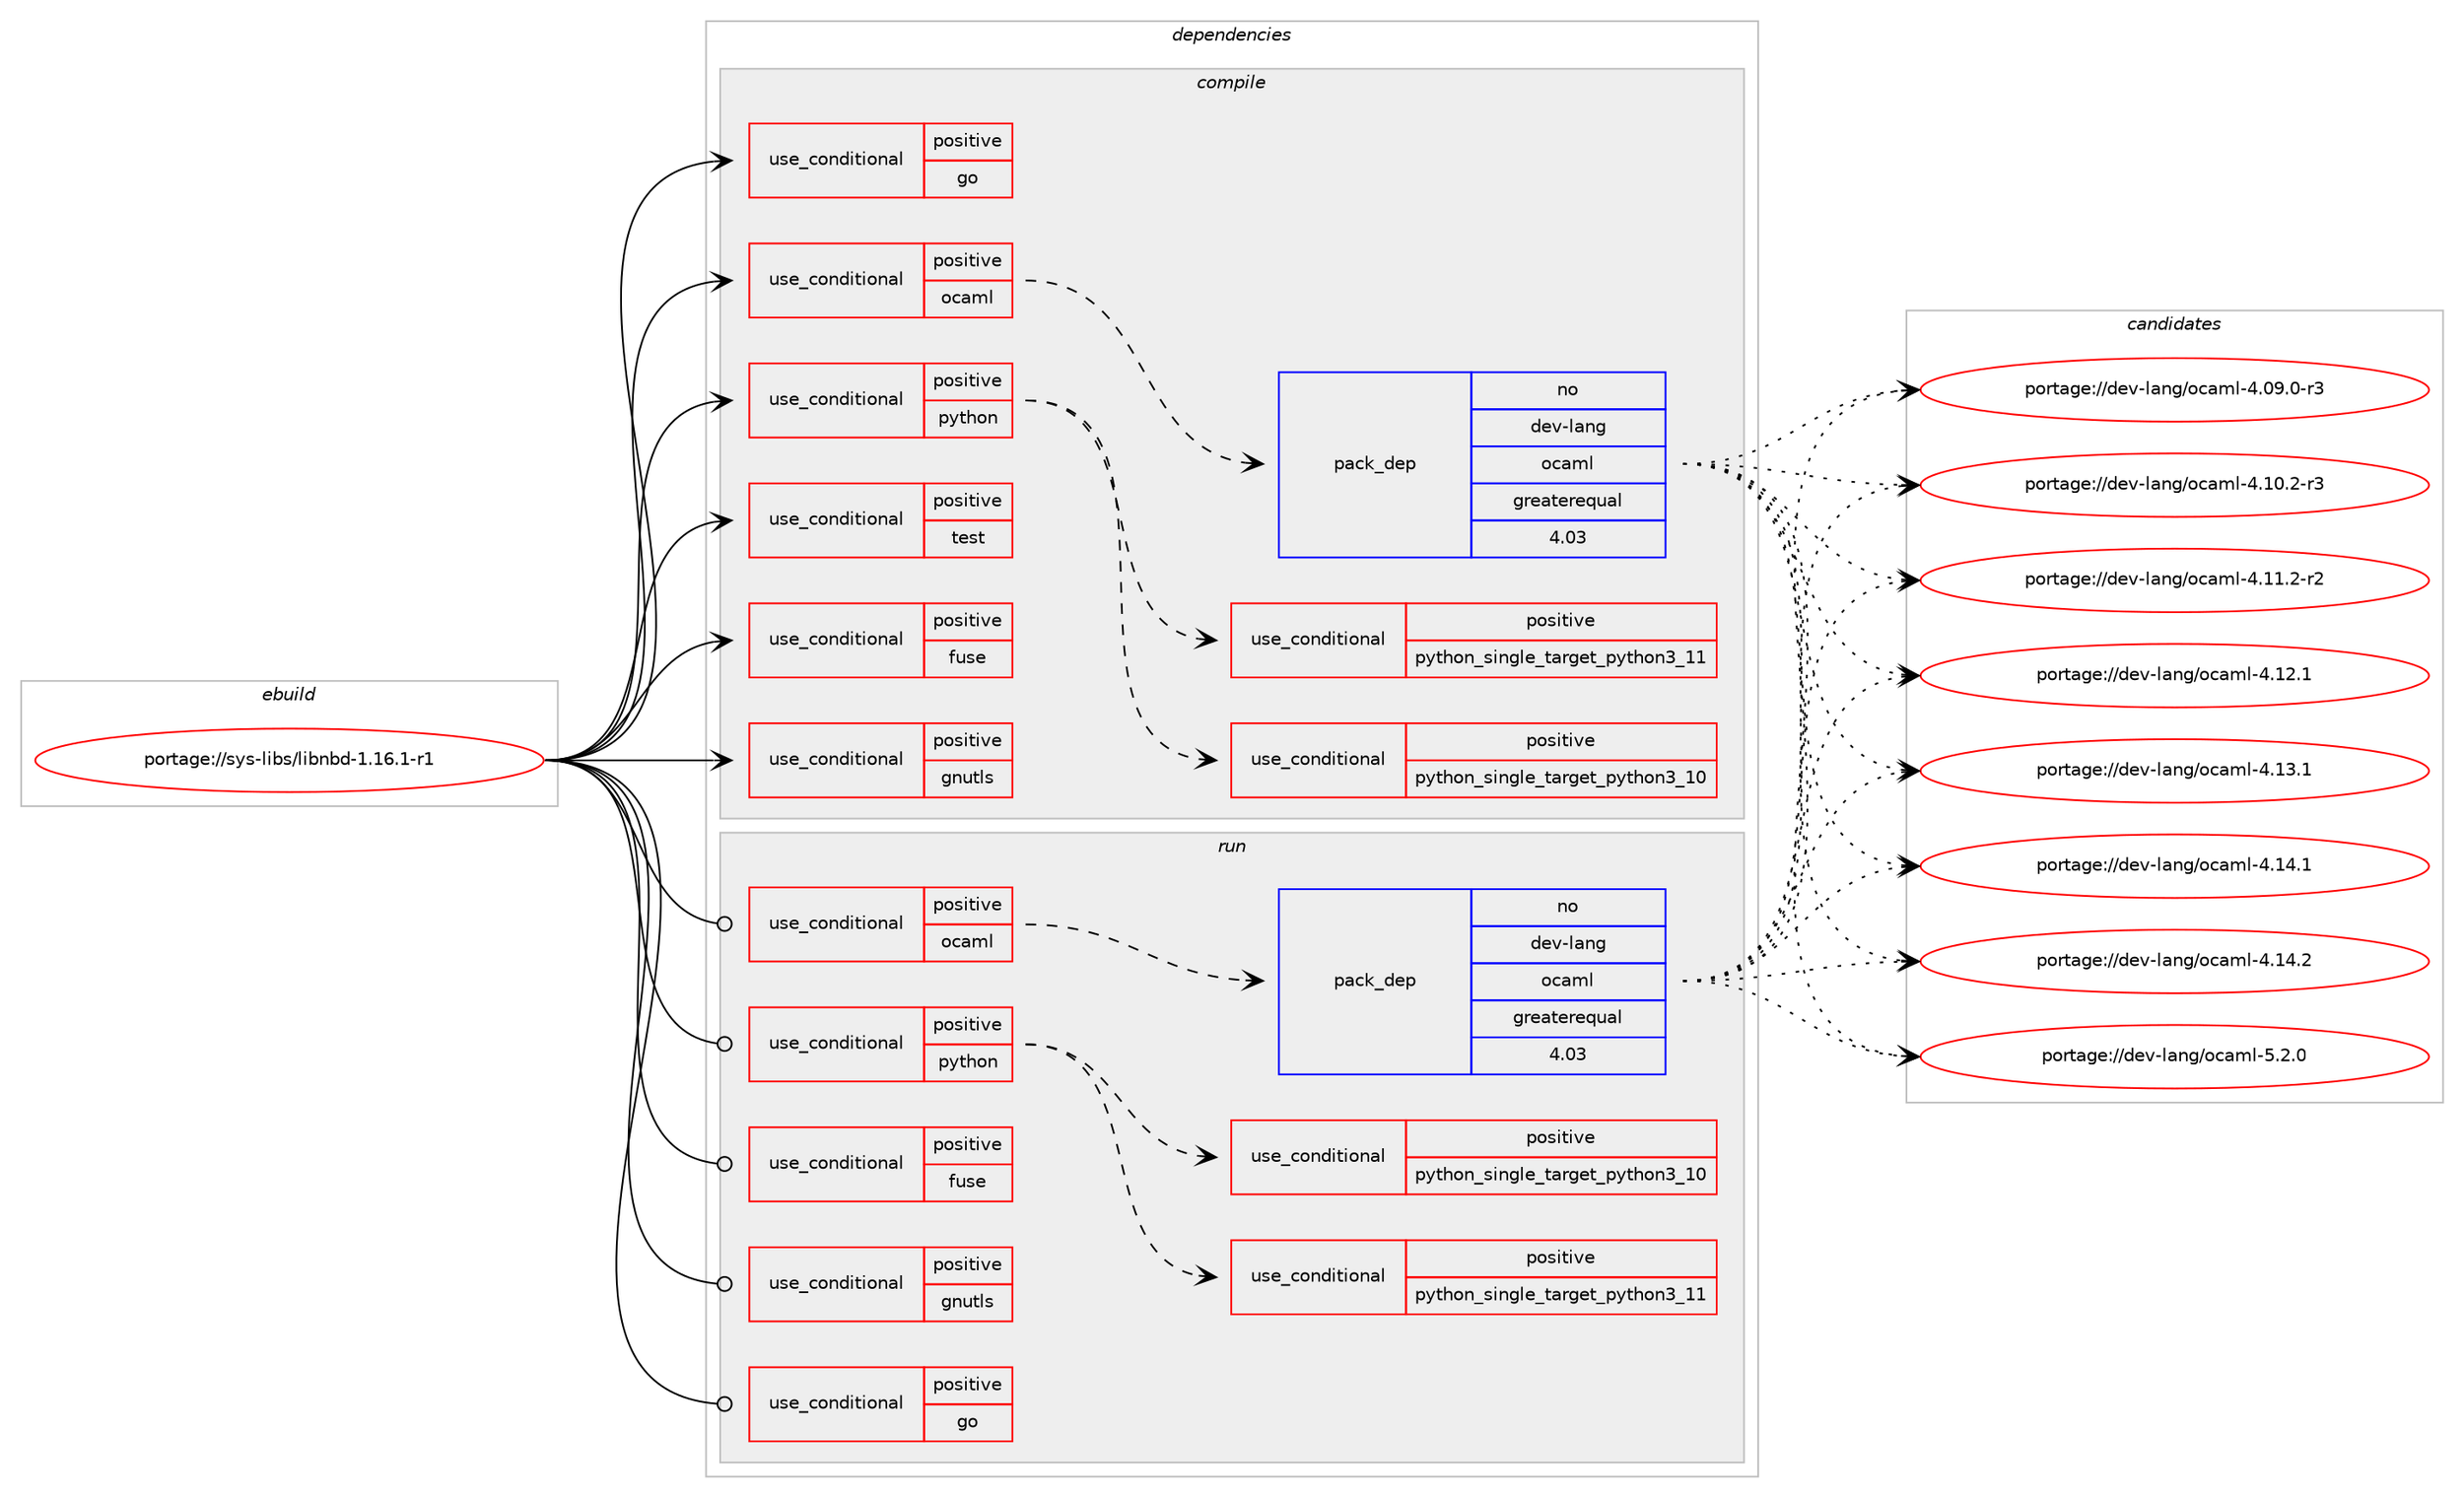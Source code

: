 digraph prolog {

# *************
# Graph options
# *************

newrank=true;
concentrate=true;
compound=true;
graph [rankdir=LR,fontname=Helvetica,fontsize=10,ranksep=1.5];#, ranksep=2.5, nodesep=0.2];
edge  [arrowhead=vee];
node  [fontname=Helvetica,fontsize=10];

# **********
# The ebuild
# **********

subgraph cluster_leftcol {
color=gray;
rank=same;
label=<<i>ebuild</i>>;
id [label="portage://sys-libs/libnbd-1.16.1-r1", color=red, width=4, href="../sys-libs/libnbd-1.16.1-r1.svg"];
}

# ****************
# The dependencies
# ****************

subgraph cluster_midcol {
color=gray;
label=<<i>dependencies</i>>;
subgraph cluster_compile {
fillcolor="#eeeeee";
style=filled;
label=<<i>compile</i>>;
subgraph cond114691 {
dependency220828 [label=<<TABLE BORDER="0" CELLBORDER="1" CELLSPACING="0" CELLPADDING="4"><TR><TD ROWSPAN="3" CELLPADDING="10">use_conditional</TD></TR><TR><TD>positive</TD></TR><TR><TD>fuse</TD></TR></TABLE>>, shape=none, color=red];
# *** BEGIN UNKNOWN DEPENDENCY TYPE (TODO) ***
# dependency220828 -> package_dependency(portage://sys-libs/libnbd-1.16.1-r1,install,no,sys-fs,fuse,none,[,,],[slot(3)],[])
# *** END UNKNOWN DEPENDENCY TYPE (TODO) ***

}
id:e -> dependency220828:w [weight=20,style="solid",arrowhead="vee"];
subgraph cond114692 {
dependency220829 [label=<<TABLE BORDER="0" CELLBORDER="1" CELLSPACING="0" CELLPADDING="4"><TR><TD ROWSPAN="3" CELLPADDING="10">use_conditional</TD></TR><TR><TD>positive</TD></TR><TR><TD>gnutls</TD></TR></TABLE>>, shape=none, color=red];
# *** BEGIN UNKNOWN DEPENDENCY TYPE (TODO) ***
# dependency220829 -> package_dependency(portage://sys-libs/libnbd-1.16.1-r1,install,no,net-libs,gnutls,none,[,,],any_same_slot,[])
# *** END UNKNOWN DEPENDENCY TYPE (TODO) ***

}
id:e -> dependency220829:w [weight=20,style="solid",arrowhead="vee"];
subgraph cond114693 {
dependency220830 [label=<<TABLE BORDER="0" CELLBORDER="1" CELLSPACING="0" CELLPADDING="4"><TR><TD ROWSPAN="3" CELLPADDING="10">use_conditional</TD></TR><TR><TD>positive</TD></TR><TR><TD>go</TD></TR></TABLE>>, shape=none, color=red];
# *** BEGIN UNKNOWN DEPENDENCY TYPE (TODO) ***
# dependency220830 -> package_dependency(portage://sys-libs/libnbd-1.16.1-r1,install,no,dev-lang,go,none,[,,],[],[])
# *** END UNKNOWN DEPENDENCY TYPE (TODO) ***

}
id:e -> dependency220830:w [weight=20,style="solid",arrowhead="vee"];
subgraph cond114694 {
dependency220831 [label=<<TABLE BORDER="0" CELLBORDER="1" CELLSPACING="0" CELLPADDING="4"><TR><TD ROWSPAN="3" CELLPADDING="10">use_conditional</TD></TR><TR><TD>positive</TD></TR><TR><TD>ocaml</TD></TR></TABLE>>, shape=none, color=red];
subgraph pack103212 {
dependency220832 [label=<<TABLE BORDER="0" CELLBORDER="1" CELLSPACING="0" CELLPADDING="4" WIDTH="220"><TR><TD ROWSPAN="6" CELLPADDING="30">pack_dep</TD></TR><TR><TD WIDTH="110">no</TD></TR><TR><TD>dev-lang</TD></TR><TR><TD>ocaml</TD></TR><TR><TD>greaterequal</TD></TR><TR><TD>4.03</TD></TR></TABLE>>, shape=none, color=blue];
}
dependency220831:e -> dependency220832:w [weight=20,style="dashed",arrowhead="vee"];
}
id:e -> dependency220831:w [weight=20,style="solid",arrowhead="vee"];
subgraph cond114695 {
dependency220833 [label=<<TABLE BORDER="0" CELLBORDER="1" CELLSPACING="0" CELLPADDING="4"><TR><TD ROWSPAN="3" CELLPADDING="10">use_conditional</TD></TR><TR><TD>positive</TD></TR><TR><TD>python</TD></TR></TABLE>>, shape=none, color=red];
subgraph cond114696 {
dependency220834 [label=<<TABLE BORDER="0" CELLBORDER="1" CELLSPACING="0" CELLPADDING="4"><TR><TD ROWSPAN="3" CELLPADDING="10">use_conditional</TD></TR><TR><TD>positive</TD></TR><TR><TD>python_single_target_python3_10</TD></TR></TABLE>>, shape=none, color=red];
# *** BEGIN UNKNOWN DEPENDENCY TYPE (TODO) ***
# dependency220834 -> package_dependency(portage://sys-libs/libnbd-1.16.1-r1,install,no,dev-lang,python,none,[,,],[slot(3.10)],[])
# *** END UNKNOWN DEPENDENCY TYPE (TODO) ***

}
dependency220833:e -> dependency220834:w [weight=20,style="dashed",arrowhead="vee"];
subgraph cond114697 {
dependency220835 [label=<<TABLE BORDER="0" CELLBORDER="1" CELLSPACING="0" CELLPADDING="4"><TR><TD ROWSPAN="3" CELLPADDING="10">use_conditional</TD></TR><TR><TD>positive</TD></TR><TR><TD>python_single_target_python3_11</TD></TR></TABLE>>, shape=none, color=red];
# *** BEGIN UNKNOWN DEPENDENCY TYPE (TODO) ***
# dependency220835 -> package_dependency(portage://sys-libs/libnbd-1.16.1-r1,install,no,dev-lang,python,none,[,,],[slot(3.11)],[])
# *** END UNKNOWN DEPENDENCY TYPE (TODO) ***

}
dependency220833:e -> dependency220835:w [weight=20,style="dashed",arrowhead="vee"];
}
id:e -> dependency220833:w [weight=20,style="solid",arrowhead="vee"];
subgraph cond114698 {
dependency220836 [label=<<TABLE BORDER="0" CELLBORDER="1" CELLSPACING="0" CELLPADDING="4"><TR><TD ROWSPAN="3" CELLPADDING="10">use_conditional</TD></TR><TR><TD>positive</TD></TR><TR><TD>test</TD></TR></TABLE>>, shape=none, color=red];
# *** BEGIN UNKNOWN DEPENDENCY TYPE (TODO) ***
# dependency220836 -> package_dependency(portage://sys-libs/libnbd-1.16.1-r1,install,no,sys-block,nbd,none,[,,],[],[use(optenable(gnutls),none)])
# *** END UNKNOWN DEPENDENCY TYPE (TODO) ***

# *** BEGIN UNKNOWN DEPENDENCY TYPE (TODO) ***
# dependency220836 -> package_dependency(portage://sys-libs/libnbd-1.16.1-r1,install,no,sys-block,nbdkit,none,[,,],[],[use(optenable(gnutls),none)])
# *** END UNKNOWN DEPENDENCY TYPE (TODO) ***

}
id:e -> dependency220836:w [weight=20,style="solid",arrowhead="vee"];
# *** BEGIN UNKNOWN DEPENDENCY TYPE (TODO) ***
# id -> package_dependency(portage://sys-libs/libnbd-1.16.1-r1,install,no,dev-libs,libxml2,none,[,,],[],[])
# *** END UNKNOWN DEPENDENCY TYPE (TODO) ***

}
subgraph cluster_compileandrun {
fillcolor="#eeeeee";
style=filled;
label=<<i>compile and run</i>>;
}
subgraph cluster_run {
fillcolor="#eeeeee";
style=filled;
label=<<i>run</i>>;
subgraph cond114699 {
dependency220837 [label=<<TABLE BORDER="0" CELLBORDER="1" CELLSPACING="0" CELLPADDING="4"><TR><TD ROWSPAN="3" CELLPADDING="10">use_conditional</TD></TR><TR><TD>positive</TD></TR><TR><TD>fuse</TD></TR></TABLE>>, shape=none, color=red];
# *** BEGIN UNKNOWN DEPENDENCY TYPE (TODO) ***
# dependency220837 -> package_dependency(portage://sys-libs/libnbd-1.16.1-r1,run,no,sys-fs,fuse,none,[,,],[slot(3)],[])
# *** END UNKNOWN DEPENDENCY TYPE (TODO) ***

}
id:e -> dependency220837:w [weight=20,style="solid",arrowhead="odot"];
subgraph cond114700 {
dependency220838 [label=<<TABLE BORDER="0" CELLBORDER="1" CELLSPACING="0" CELLPADDING="4"><TR><TD ROWSPAN="3" CELLPADDING="10">use_conditional</TD></TR><TR><TD>positive</TD></TR><TR><TD>gnutls</TD></TR></TABLE>>, shape=none, color=red];
# *** BEGIN UNKNOWN DEPENDENCY TYPE (TODO) ***
# dependency220838 -> package_dependency(portage://sys-libs/libnbd-1.16.1-r1,run,no,net-libs,gnutls,none,[,,],any_same_slot,[])
# *** END UNKNOWN DEPENDENCY TYPE (TODO) ***

}
id:e -> dependency220838:w [weight=20,style="solid",arrowhead="odot"];
subgraph cond114701 {
dependency220839 [label=<<TABLE BORDER="0" CELLBORDER="1" CELLSPACING="0" CELLPADDING="4"><TR><TD ROWSPAN="3" CELLPADDING="10">use_conditional</TD></TR><TR><TD>positive</TD></TR><TR><TD>go</TD></TR></TABLE>>, shape=none, color=red];
# *** BEGIN UNKNOWN DEPENDENCY TYPE (TODO) ***
# dependency220839 -> package_dependency(portage://sys-libs/libnbd-1.16.1-r1,run,no,dev-lang,go,none,[,,],[],[])
# *** END UNKNOWN DEPENDENCY TYPE (TODO) ***

}
id:e -> dependency220839:w [weight=20,style="solid",arrowhead="odot"];
subgraph cond114702 {
dependency220840 [label=<<TABLE BORDER="0" CELLBORDER="1" CELLSPACING="0" CELLPADDING="4"><TR><TD ROWSPAN="3" CELLPADDING="10">use_conditional</TD></TR><TR><TD>positive</TD></TR><TR><TD>ocaml</TD></TR></TABLE>>, shape=none, color=red];
subgraph pack103213 {
dependency220841 [label=<<TABLE BORDER="0" CELLBORDER="1" CELLSPACING="0" CELLPADDING="4" WIDTH="220"><TR><TD ROWSPAN="6" CELLPADDING="30">pack_dep</TD></TR><TR><TD WIDTH="110">no</TD></TR><TR><TD>dev-lang</TD></TR><TR><TD>ocaml</TD></TR><TR><TD>greaterequal</TD></TR><TR><TD>4.03</TD></TR></TABLE>>, shape=none, color=blue];
}
dependency220840:e -> dependency220841:w [weight=20,style="dashed",arrowhead="vee"];
}
id:e -> dependency220840:w [weight=20,style="solid",arrowhead="odot"];
subgraph cond114703 {
dependency220842 [label=<<TABLE BORDER="0" CELLBORDER="1" CELLSPACING="0" CELLPADDING="4"><TR><TD ROWSPAN="3" CELLPADDING="10">use_conditional</TD></TR><TR><TD>positive</TD></TR><TR><TD>python</TD></TR></TABLE>>, shape=none, color=red];
subgraph cond114704 {
dependency220843 [label=<<TABLE BORDER="0" CELLBORDER="1" CELLSPACING="0" CELLPADDING="4"><TR><TD ROWSPAN="3" CELLPADDING="10">use_conditional</TD></TR><TR><TD>positive</TD></TR><TR><TD>python_single_target_python3_10</TD></TR></TABLE>>, shape=none, color=red];
# *** BEGIN UNKNOWN DEPENDENCY TYPE (TODO) ***
# dependency220843 -> package_dependency(portage://sys-libs/libnbd-1.16.1-r1,run,no,dev-lang,python,none,[,,],[slot(3.10)],[])
# *** END UNKNOWN DEPENDENCY TYPE (TODO) ***

}
dependency220842:e -> dependency220843:w [weight=20,style="dashed",arrowhead="vee"];
subgraph cond114705 {
dependency220844 [label=<<TABLE BORDER="0" CELLBORDER="1" CELLSPACING="0" CELLPADDING="4"><TR><TD ROWSPAN="3" CELLPADDING="10">use_conditional</TD></TR><TR><TD>positive</TD></TR><TR><TD>python_single_target_python3_11</TD></TR></TABLE>>, shape=none, color=red];
# *** BEGIN UNKNOWN DEPENDENCY TYPE (TODO) ***
# dependency220844 -> package_dependency(portage://sys-libs/libnbd-1.16.1-r1,run,no,dev-lang,python,none,[,,],[slot(3.11)],[])
# *** END UNKNOWN DEPENDENCY TYPE (TODO) ***

}
dependency220842:e -> dependency220844:w [weight=20,style="dashed",arrowhead="vee"];
}
id:e -> dependency220842:w [weight=20,style="solid",arrowhead="odot"];
# *** BEGIN UNKNOWN DEPENDENCY TYPE (TODO) ***
# id -> package_dependency(portage://sys-libs/libnbd-1.16.1-r1,run,no,dev-libs,libxml2,none,[,,],[],[])
# *** END UNKNOWN DEPENDENCY TYPE (TODO) ***

}
}

# **************
# The candidates
# **************

subgraph cluster_choices {
rank=same;
color=gray;
label=<<i>candidates</i>>;

subgraph choice103212 {
color=black;
nodesep=1;
choice1001011184510897110103471119997109108455246485746484511451 [label="portage://dev-lang/ocaml-4.09.0-r3", color=red, width=4,href="../dev-lang/ocaml-4.09.0-r3.svg"];
choice1001011184510897110103471119997109108455246494846504511451 [label="portage://dev-lang/ocaml-4.10.2-r3", color=red, width=4,href="../dev-lang/ocaml-4.10.2-r3.svg"];
choice1001011184510897110103471119997109108455246494946504511450 [label="portage://dev-lang/ocaml-4.11.2-r2", color=red, width=4,href="../dev-lang/ocaml-4.11.2-r2.svg"];
choice100101118451089711010347111999710910845524649504649 [label="portage://dev-lang/ocaml-4.12.1", color=red, width=4,href="../dev-lang/ocaml-4.12.1.svg"];
choice100101118451089711010347111999710910845524649514649 [label="portage://dev-lang/ocaml-4.13.1", color=red, width=4,href="../dev-lang/ocaml-4.13.1.svg"];
choice100101118451089711010347111999710910845524649524649 [label="portage://dev-lang/ocaml-4.14.1", color=red, width=4,href="../dev-lang/ocaml-4.14.1.svg"];
choice100101118451089711010347111999710910845524649524650 [label="portage://dev-lang/ocaml-4.14.2", color=red, width=4,href="../dev-lang/ocaml-4.14.2.svg"];
choice1001011184510897110103471119997109108455346504648 [label="portage://dev-lang/ocaml-5.2.0", color=red, width=4,href="../dev-lang/ocaml-5.2.0.svg"];
dependency220832:e -> choice1001011184510897110103471119997109108455246485746484511451:w [style=dotted,weight="100"];
dependency220832:e -> choice1001011184510897110103471119997109108455246494846504511451:w [style=dotted,weight="100"];
dependency220832:e -> choice1001011184510897110103471119997109108455246494946504511450:w [style=dotted,weight="100"];
dependency220832:e -> choice100101118451089711010347111999710910845524649504649:w [style=dotted,weight="100"];
dependency220832:e -> choice100101118451089711010347111999710910845524649514649:w [style=dotted,weight="100"];
dependency220832:e -> choice100101118451089711010347111999710910845524649524649:w [style=dotted,weight="100"];
dependency220832:e -> choice100101118451089711010347111999710910845524649524650:w [style=dotted,weight="100"];
dependency220832:e -> choice1001011184510897110103471119997109108455346504648:w [style=dotted,weight="100"];
}
subgraph choice103213 {
color=black;
nodesep=1;
choice1001011184510897110103471119997109108455246485746484511451 [label="portage://dev-lang/ocaml-4.09.0-r3", color=red, width=4,href="../dev-lang/ocaml-4.09.0-r3.svg"];
choice1001011184510897110103471119997109108455246494846504511451 [label="portage://dev-lang/ocaml-4.10.2-r3", color=red, width=4,href="../dev-lang/ocaml-4.10.2-r3.svg"];
choice1001011184510897110103471119997109108455246494946504511450 [label="portage://dev-lang/ocaml-4.11.2-r2", color=red, width=4,href="../dev-lang/ocaml-4.11.2-r2.svg"];
choice100101118451089711010347111999710910845524649504649 [label="portage://dev-lang/ocaml-4.12.1", color=red, width=4,href="../dev-lang/ocaml-4.12.1.svg"];
choice100101118451089711010347111999710910845524649514649 [label="portage://dev-lang/ocaml-4.13.1", color=red, width=4,href="../dev-lang/ocaml-4.13.1.svg"];
choice100101118451089711010347111999710910845524649524649 [label="portage://dev-lang/ocaml-4.14.1", color=red, width=4,href="../dev-lang/ocaml-4.14.1.svg"];
choice100101118451089711010347111999710910845524649524650 [label="portage://dev-lang/ocaml-4.14.2", color=red, width=4,href="../dev-lang/ocaml-4.14.2.svg"];
choice1001011184510897110103471119997109108455346504648 [label="portage://dev-lang/ocaml-5.2.0", color=red, width=4,href="../dev-lang/ocaml-5.2.0.svg"];
dependency220841:e -> choice1001011184510897110103471119997109108455246485746484511451:w [style=dotted,weight="100"];
dependency220841:e -> choice1001011184510897110103471119997109108455246494846504511451:w [style=dotted,weight="100"];
dependency220841:e -> choice1001011184510897110103471119997109108455246494946504511450:w [style=dotted,weight="100"];
dependency220841:e -> choice100101118451089711010347111999710910845524649504649:w [style=dotted,weight="100"];
dependency220841:e -> choice100101118451089711010347111999710910845524649514649:w [style=dotted,weight="100"];
dependency220841:e -> choice100101118451089711010347111999710910845524649524649:w [style=dotted,weight="100"];
dependency220841:e -> choice100101118451089711010347111999710910845524649524650:w [style=dotted,weight="100"];
dependency220841:e -> choice1001011184510897110103471119997109108455346504648:w [style=dotted,weight="100"];
}
}

}
